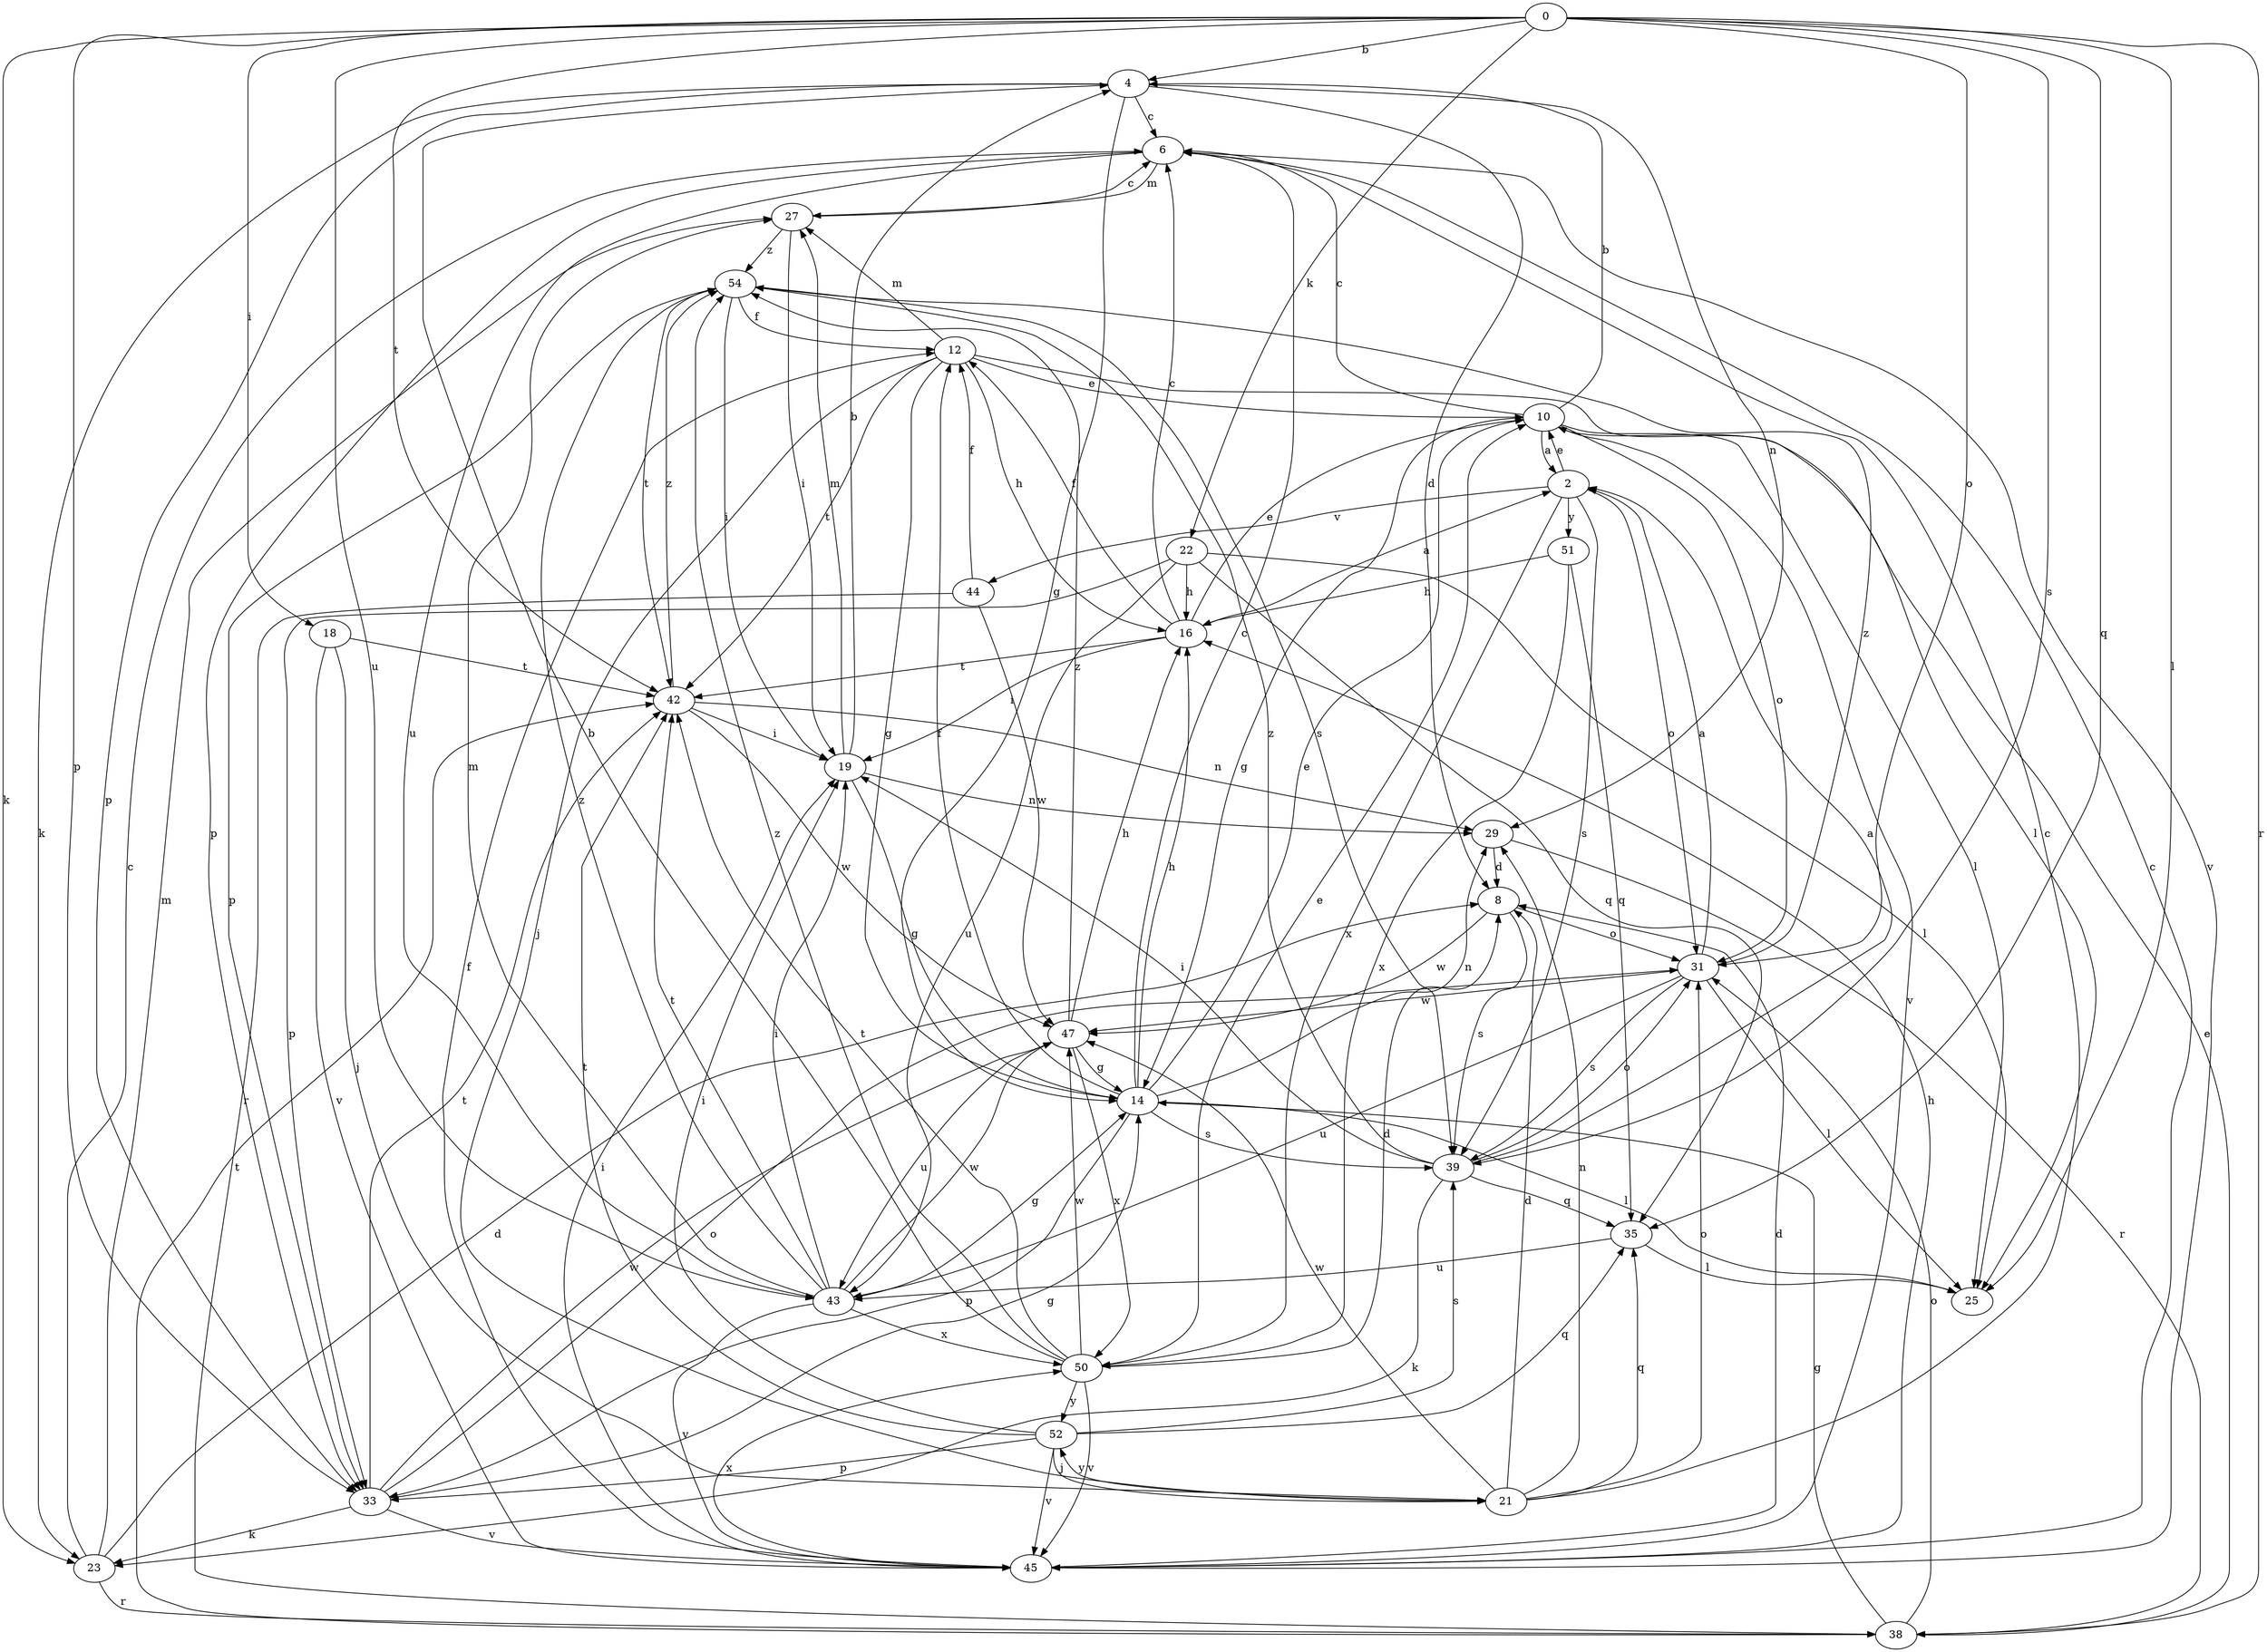strict digraph  {
0;
2;
4;
6;
8;
10;
12;
14;
16;
18;
19;
21;
22;
23;
25;
27;
29;
31;
33;
35;
38;
39;
42;
43;
44;
45;
47;
50;
51;
52;
54;
0 -> 4  [label=b];
0 -> 18  [label=i];
0 -> 22  [label=k];
0 -> 23  [label=k];
0 -> 25  [label=l];
0 -> 31  [label=o];
0 -> 33  [label=p];
0 -> 35  [label=q];
0 -> 38  [label=r];
0 -> 39  [label=s];
0 -> 42  [label=t];
0 -> 43  [label=u];
2 -> 10  [label=e];
2 -> 31  [label=o];
2 -> 39  [label=s];
2 -> 44  [label=v];
2 -> 50  [label=x];
2 -> 51  [label=y];
4 -> 6  [label=c];
4 -> 8  [label=d];
4 -> 14  [label=g];
4 -> 23  [label=k];
4 -> 29  [label=n];
4 -> 33  [label=p];
6 -> 27  [label=m];
6 -> 33  [label=p];
6 -> 43  [label=u];
6 -> 45  [label=v];
8 -> 31  [label=o];
8 -> 39  [label=s];
8 -> 47  [label=w];
10 -> 2  [label=a];
10 -> 4  [label=b];
10 -> 6  [label=c];
10 -> 14  [label=g];
10 -> 25  [label=l];
10 -> 31  [label=o];
10 -> 45  [label=v];
12 -> 10  [label=e];
12 -> 14  [label=g];
12 -> 16  [label=h];
12 -> 21  [label=j];
12 -> 25  [label=l];
12 -> 27  [label=m];
12 -> 42  [label=t];
14 -> 6  [label=c];
14 -> 10  [label=e];
14 -> 12  [label=f];
14 -> 16  [label=h];
14 -> 25  [label=l];
14 -> 29  [label=n];
14 -> 33  [label=p];
14 -> 39  [label=s];
16 -> 2  [label=a];
16 -> 6  [label=c];
16 -> 10  [label=e];
16 -> 12  [label=f];
16 -> 19  [label=i];
16 -> 42  [label=t];
18 -> 21  [label=j];
18 -> 42  [label=t];
18 -> 45  [label=v];
19 -> 4  [label=b];
19 -> 14  [label=g];
19 -> 27  [label=m];
19 -> 29  [label=n];
21 -> 6  [label=c];
21 -> 8  [label=d];
21 -> 29  [label=n];
21 -> 31  [label=o];
21 -> 35  [label=q];
21 -> 47  [label=w];
21 -> 52  [label=y];
22 -> 16  [label=h];
22 -> 25  [label=l];
22 -> 33  [label=p];
22 -> 35  [label=q];
22 -> 43  [label=u];
23 -> 6  [label=c];
23 -> 8  [label=d];
23 -> 27  [label=m];
23 -> 38  [label=r];
27 -> 6  [label=c];
27 -> 19  [label=i];
27 -> 54  [label=z];
29 -> 8  [label=d];
29 -> 38  [label=r];
31 -> 2  [label=a];
31 -> 25  [label=l];
31 -> 39  [label=s];
31 -> 43  [label=u];
31 -> 47  [label=w];
31 -> 54  [label=z];
33 -> 14  [label=g];
33 -> 23  [label=k];
33 -> 31  [label=o];
33 -> 42  [label=t];
33 -> 45  [label=v];
33 -> 47  [label=w];
35 -> 25  [label=l];
35 -> 43  [label=u];
38 -> 10  [label=e];
38 -> 14  [label=g];
38 -> 31  [label=o];
38 -> 42  [label=t];
39 -> 2  [label=a];
39 -> 19  [label=i];
39 -> 23  [label=k];
39 -> 31  [label=o];
39 -> 35  [label=q];
39 -> 54  [label=z];
42 -> 19  [label=i];
42 -> 29  [label=n];
42 -> 47  [label=w];
42 -> 54  [label=z];
43 -> 14  [label=g];
43 -> 19  [label=i];
43 -> 27  [label=m];
43 -> 42  [label=t];
43 -> 45  [label=v];
43 -> 47  [label=w];
43 -> 50  [label=x];
43 -> 54  [label=z];
44 -> 12  [label=f];
44 -> 38  [label=r];
44 -> 47  [label=w];
45 -> 6  [label=c];
45 -> 8  [label=d];
45 -> 12  [label=f];
45 -> 16  [label=h];
45 -> 19  [label=i];
45 -> 50  [label=x];
47 -> 14  [label=g];
47 -> 16  [label=h];
47 -> 43  [label=u];
47 -> 50  [label=x];
47 -> 54  [label=z];
50 -> 4  [label=b];
50 -> 8  [label=d];
50 -> 10  [label=e];
50 -> 42  [label=t];
50 -> 45  [label=v];
50 -> 47  [label=w];
50 -> 52  [label=y];
50 -> 54  [label=z];
51 -> 16  [label=h];
51 -> 35  [label=q];
51 -> 50  [label=x];
52 -> 19  [label=i];
52 -> 21  [label=j];
52 -> 33  [label=p];
52 -> 35  [label=q];
52 -> 39  [label=s];
52 -> 42  [label=t];
52 -> 45  [label=v];
54 -> 12  [label=f];
54 -> 19  [label=i];
54 -> 33  [label=p];
54 -> 39  [label=s];
54 -> 42  [label=t];
}
